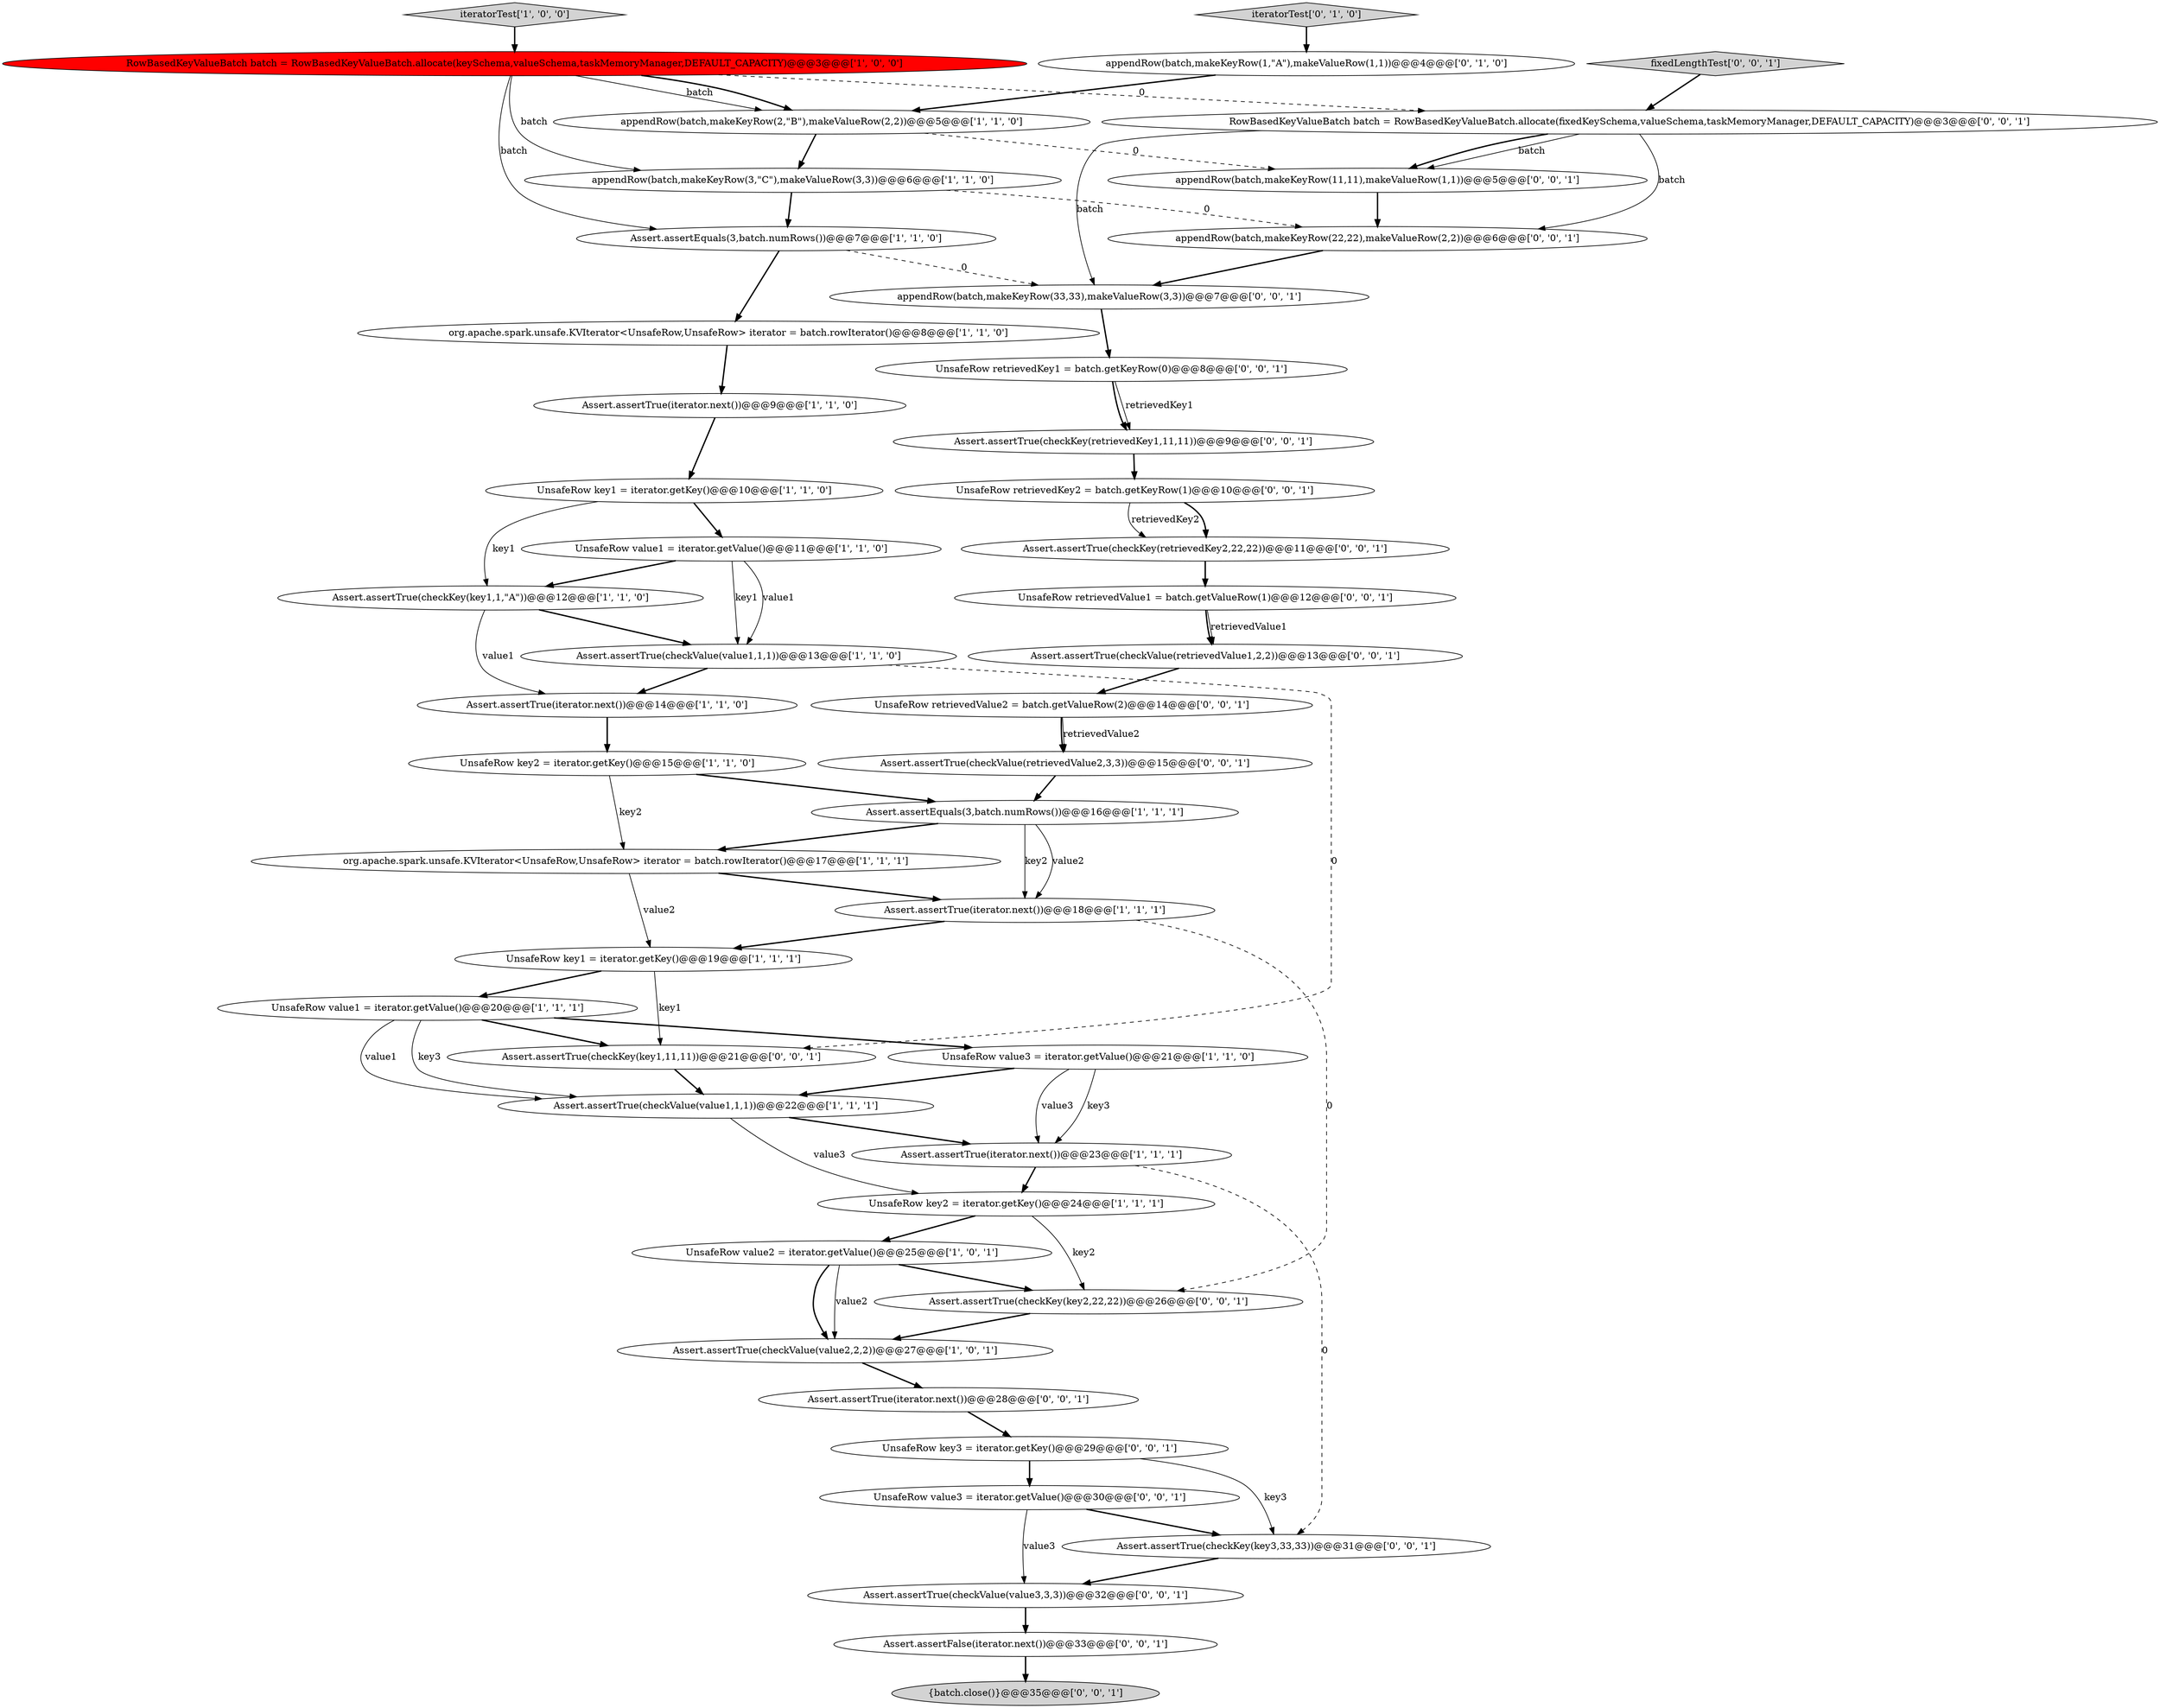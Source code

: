 digraph {
9 [style = filled, label = "org.apache.spark.unsafe.KVIterator<UnsafeRow,UnsafeRow> iterator = batch.rowIterator()@@@17@@@['1', '1', '1']", fillcolor = white, shape = ellipse image = "AAA0AAABBB1BBB"];
33 [style = filled, label = "Assert.assertTrue(checkKey(retrievedKey2,22,22))@@@11@@@['0', '0', '1']", fillcolor = white, shape = ellipse image = "AAA0AAABBB3BBB"];
26 [style = filled, label = "UnsafeRow retrievedKey2 = batch.getKeyRow(1)@@@10@@@['0', '0', '1']", fillcolor = white, shape = ellipse image = "AAA0AAABBB3BBB"];
20 [style = filled, label = "iteratorTest['1', '0', '0']", fillcolor = lightgray, shape = diamond image = "AAA0AAABBB1BBB"];
32 [style = filled, label = "appendRow(batch,makeKeyRow(33,33),makeValueRow(3,3))@@@7@@@['0', '0', '1']", fillcolor = white, shape = ellipse image = "AAA0AAABBB3BBB"];
8 [style = filled, label = "Assert.assertTrue(iterator.next())@@@14@@@['1', '1', '0']", fillcolor = white, shape = ellipse image = "AAA0AAABBB1BBB"];
5 [style = filled, label = "appendRow(batch,makeKeyRow(3,\"C\"),makeValueRow(3,3))@@@6@@@['1', '1', '0']", fillcolor = white, shape = ellipse image = "AAA0AAABBB1BBB"];
19 [style = filled, label = "Assert.assertTrue(iterator.next())@@@9@@@['1', '1', '0']", fillcolor = white, shape = ellipse image = "AAA0AAABBB1BBB"];
4 [style = filled, label = "Assert.assertTrue(iterator.next())@@@23@@@['1', '1', '1']", fillcolor = white, shape = ellipse image = "AAA0AAABBB1BBB"];
34 [style = filled, label = "UnsafeRow key3 = iterator.getKey()@@@29@@@['0', '0', '1']", fillcolor = white, shape = ellipse image = "AAA0AAABBB3BBB"];
22 [style = filled, label = "UnsafeRow value1 = iterator.getValue()@@@11@@@['1', '1', '0']", fillcolor = white, shape = ellipse image = "AAA0AAABBB1BBB"];
6 [style = filled, label = "Assert.assertTrue(checkValue(value1,1,1))@@@13@@@['1', '1', '0']", fillcolor = white, shape = ellipse image = "AAA0AAABBB1BBB"];
46 [style = filled, label = "Assert.assertFalse(iterator.next())@@@33@@@['0', '0', '1']", fillcolor = white, shape = ellipse image = "AAA0AAABBB3BBB"];
25 [style = filled, label = "iteratorTest['0', '1', '0']", fillcolor = lightgray, shape = diamond image = "AAA0AAABBB2BBB"];
43 [style = filled, label = "UnsafeRow retrievedValue1 = batch.getValueRow(1)@@@12@@@['0', '0', '1']", fillcolor = white, shape = ellipse image = "AAA0AAABBB3BBB"];
16 [style = filled, label = "UnsafeRow value2 = iterator.getValue()@@@25@@@['1', '0', '1']", fillcolor = white, shape = ellipse image = "AAA0AAABBB1BBB"];
42 [style = filled, label = "appendRow(batch,makeKeyRow(11,11),makeValueRow(1,1))@@@5@@@['0', '0', '1']", fillcolor = white, shape = ellipse image = "AAA0AAABBB3BBB"];
23 [style = filled, label = "Assert.assertTrue(iterator.next())@@@18@@@['1', '1', '1']", fillcolor = white, shape = ellipse image = "AAA0AAABBB1BBB"];
17 [style = filled, label = "UnsafeRow value3 = iterator.getValue()@@@21@@@['1', '1', '0']", fillcolor = white, shape = ellipse image = "AAA0AAABBB1BBB"];
15 [style = filled, label = "RowBasedKeyValueBatch batch = RowBasedKeyValueBatch.allocate(keySchema,valueSchema,taskMemoryManager,DEFAULT_CAPACITY)@@@3@@@['1', '0', '0']", fillcolor = red, shape = ellipse image = "AAA1AAABBB1BBB"];
47 [style = filled, label = "{batch.close()}@@@35@@@['0', '0', '1']", fillcolor = lightgray, shape = ellipse image = "AAA0AAABBB3BBB"];
39 [style = filled, label = "Assert.assertTrue(checkKey(key2,22,22))@@@26@@@['0', '0', '1']", fillcolor = white, shape = ellipse image = "AAA0AAABBB3BBB"];
40 [style = filled, label = "Assert.assertTrue(checkKey(key3,33,33))@@@31@@@['0', '0', '1']", fillcolor = white, shape = ellipse image = "AAA0AAABBB3BBB"];
1 [style = filled, label = "UnsafeRow key2 = iterator.getKey()@@@15@@@['1', '1', '0']", fillcolor = white, shape = ellipse image = "AAA0AAABBB1BBB"];
44 [style = filled, label = "Assert.assertTrue(checkKey(retrievedKey1,11,11))@@@9@@@['0', '0', '1']", fillcolor = white, shape = ellipse image = "AAA0AAABBB3BBB"];
36 [style = filled, label = "fixedLengthTest['0', '0', '1']", fillcolor = lightgray, shape = diamond image = "AAA0AAABBB3BBB"];
35 [style = filled, label = "Assert.assertTrue(checkValue(value3,3,3))@@@32@@@['0', '0', '1']", fillcolor = white, shape = ellipse image = "AAA0AAABBB3BBB"];
45 [style = filled, label = "Assert.assertTrue(checkValue(retrievedValue1,2,2))@@@13@@@['0', '0', '1']", fillcolor = white, shape = ellipse image = "AAA0AAABBB3BBB"];
12 [style = filled, label = "Assert.assertTrue(checkValue(value1,1,1))@@@22@@@['1', '1', '1']", fillcolor = white, shape = ellipse image = "AAA0AAABBB1BBB"];
41 [style = filled, label = "UnsafeRow retrievedKey1 = batch.getKeyRow(0)@@@8@@@['0', '0', '1']", fillcolor = white, shape = ellipse image = "AAA0AAABBB3BBB"];
7 [style = filled, label = "UnsafeRow key1 = iterator.getKey()@@@19@@@['1', '1', '1']", fillcolor = white, shape = ellipse image = "AAA0AAABBB1BBB"];
29 [style = filled, label = "UnsafeRow retrievedValue2 = batch.getValueRow(2)@@@14@@@['0', '0', '1']", fillcolor = white, shape = ellipse image = "AAA0AAABBB3BBB"];
13 [style = filled, label = "appendRow(batch,makeKeyRow(2,\"B\"),makeValueRow(2,2))@@@5@@@['1', '1', '0']", fillcolor = white, shape = ellipse image = "AAA0AAABBB1BBB"];
24 [style = filled, label = "appendRow(batch,makeKeyRow(1,\"A\"),makeValueRow(1,1))@@@4@@@['0', '1', '0']", fillcolor = white, shape = ellipse image = "AAA0AAABBB2BBB"];
10 [style = filled, label = "Assert.assertTrue(checkKey(key1,1,\"A\"))@@@12@@@['1', '1', '0']", fillcolor = white, shape = ellipse image = "AAA0AAABBB1BBB"];
31 [style = filled, label = "Assert.assertTrue(checkValue(retrievedValue2,3,3))@@@15@@@['0', '0', '1']", fillcolor = white, shape = ellipse image = "AAA0AAABBB3BBB"];
21 [style = filled, label = "UnsafeRow key1 = iterator.getKey()@@@10@@@['1', '1', '0']", fillcolor = white, shape = ellipse image = "AAA0AAABBB1BBB"];
28 [style = filled, label = "Assert.assertTrue(iterator.next())@@@28@@@['0', '0', '1']", fillcolor = white, shape = ellipse image = "AAA0AAABBB3BBB"];
37 [style = filled, label = "UnsafeRow value3 = iterator.getValue()@@@30@@@['0', '0', '1']", fillcolor = white, shape = ellipse image = "AAA0AAABBB3BBB"];
3 [style = filled, label = "Assert.assertTrue(checkValue(value2,2,2))@@@27@@@['1', '0', '1']", fillcolor = white, shape = ellipse image = "AAA0AAABBB1BBB"];
18 [style = filled, label = "Assert.assertEquals(3,batch.numRows())@@@7@@@['1', '1', '0']", fillcolor = white, shape = ellipse image = "AAA0AAABBB1BBB"];
14 [style = filled, label = "UnsafeRow key2 = iterator.getKey()@@@24@@@['1', '1', '1']", fillcolor = white, shape = ellipse image = "AAA0AAABBB1BBB"];
27 [style = filled, label = "RowBasedKeyValueBatch batch = RowBasedKeyValueBatch.allocate(fixedKeySchema,valueSchema,taskMemoryManager,DEFAULT_CAPACITY)@@@3@@@['0', '0', '1']", fillcolor = white, shape = ellipse image = "AAA0AAABBB3BBB"];
11 [style = filled, label = "UnsafeRow value1 = iterator.getValue()@@@20@@@['1', '1', '1']", fillcolor = white, shape = ellipse image = "AAA0AAABBB1BBB"];
30 [style = filled, label = "Assert.assertTrue(checkKey(key1,11,11))@@@21@@@['0', '0', '1']", fillcolor = white, shape = ellipse image = "AAA0AAABBB3BBB"];
38 [style = filled, label = "appendRow(batch,makeKeyRow(22,22),makeValueRow(2,2))@@@6@@@['0', '0', '1']", fillcolor = white, shape = ellipse image = "AAA0AAABBB3BBB"];
2 [style = filled, label = "org.apache.spark.unsafe.KVIterator<UnsafeRow,UnsafeRow> iterator = batch.rowIterator()@@@8@@@['1', '1', '0']", fillcolor = white, shape = ellipse image = "AAA0AAABBB1BBB"];
0 [style = filled, label = "Assert.assertEquals(3,batch.numRows())@@@16@@@['1', '1', '1']", fillcolor = white, shape = ellipse image = "AAA0AAABBB1BBB"];
27->42 [style = solid, label="batch"];
14->16 [style = bold, label=""];
16->3 [style = bold, label=""];
13->42 [style = dashed, label="0"];
0->9 [style = bold, label=""];
15->13 [style = solid, label="batch"];
15->13 [style = bold, label=""];
2->19 [style = bold, label=""];
7->11 [style = bold, label=""];
4->14 [style = bold, label=""];
40->35 [style = bold, label=""];
7->30 [style = solid, label="key1"];
10->8 [style = solid, label="value1"];
29->31 [style = solid, label="retrievedValue2"];
28->34 [style = bold, label=""];
26->33 [style = solid, label="retrievedKey2"];
0->23 [style = solid, label="value2"];
31->0 [style = bold, label=""];
29->31 [style = bold, label=""];
34->40 [style = solid, label="key3"];
16->3 [style = solid, label="value2"];
39->3 [style = bold, label=""];
43->45 [style = solid, label="retrievedValue1"];
5->18 [style = bold, label=""];
1->0 [style = bold, label=""];
18->2 [style = bold, label=""];
46->47 [style = bold, label=""];
10->6 [style = bold, label=""];
18->32 [style = dashed, label="0"];
45->29 [style = bold, label=""];
43->45 [style = bold, label=""];
9->7 [style = solid, label="value2"];
27->42 [style = bold, label=""];
38->32 [style = bold, label=""];
11->12 [style = solid, label="value1"];
9->23 [style = bold, label=""];
8->1 [style = bold, label=""];
17->4 [style = solid, label="key3"];
25->24 [style = bold, label=""];
3->28 [style = bold, label=""];
17->12 [style = bold, label=""];
30->12 [style = bold, label=""];
37->40 [style = bold, label=""];
27->32 [style = solid, label="batch"];
36->27 [style = bold, label=""];
14->39 [style = solid, label="key2"];
12->4 [style = bold, label=""];
44->26 [style = bold, label=""];
37->35 [style = solid, label="value3"];
21->22 [style = bold, label=""];
34->37 [style = bold, label=""];
23->39 [style = dashed, label="0"];
15->18 [style = solid, label="batch"];
33->43 [style = bold, label=""];
15->5 [style = solid, label="batch"];
6->8 [style = bold, label=""];
27->38 [style = solid, label="batch"];
0->23 [style = solid, label="key2"];
22->6 [style = solid, label="key1"];
13->5 [style = bold, label=""];
22->10 [style = bold, label=""];
1->9 [style = solid, label="key2"];
11->17 [style = bold, label=""];
16->39 [style = bold, label=""];
32->41 [style = bold, label=""];
5->38 [style = dashed, label="0"];
23->7 [style = bold, label=""];
15->27 [style = dashed, label="0"];
6->30 [style = dashed, label="0"];
12->14 [style = solid, label="value3"];
41->44 [style = solid, label="retrievedKey1"];
35->46 [style = bold, label=""];
17->4 [style = solid, label="value3"];
4->40 [style = dashed, label="0"];
20->15 [style = bold, label=""];
41->44 [style = bold, label=""];
26->33 [style = bold, label=""];
21->10 [style = solid, label="key1"];
42->38 [style = bold, label=""];
11->30 [style = bold, label=""];
11->12 [style = solid, label="key3"];
24->13 [style = bold, label=""];
22->6 [style = solid, label="value1"];
19->21 [style = bold, label=""];
}
